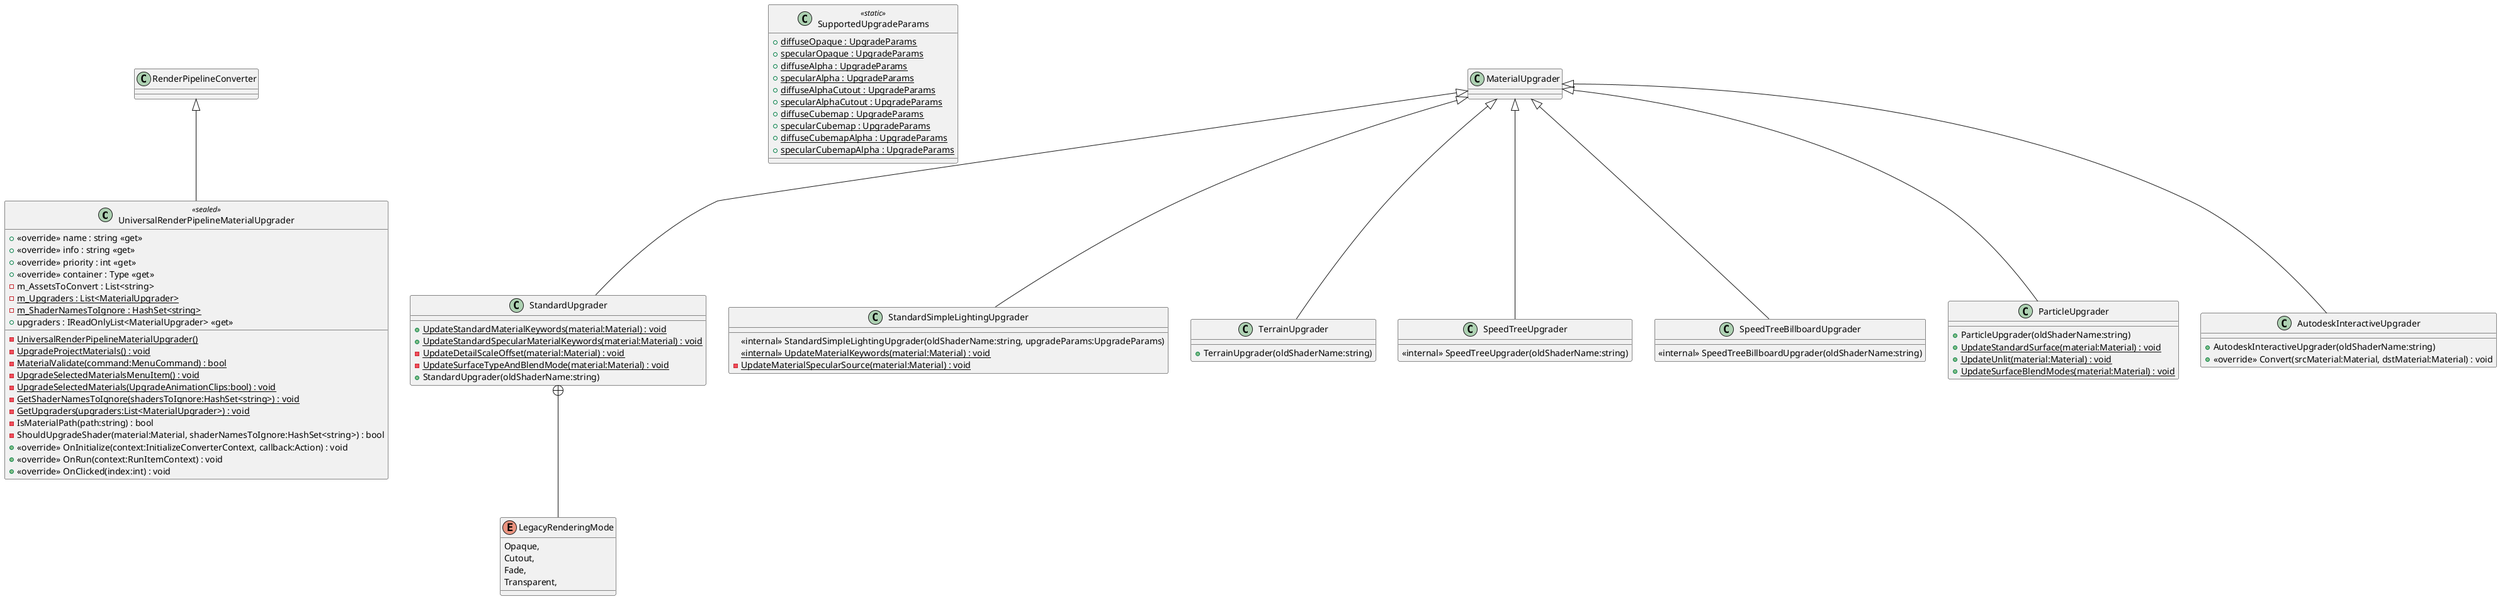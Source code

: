 @startuml
class UniversalRenderPipelineMaterialUpgrader <<sealed>> {
    + <<override>> name : string <<get>>
    + <<override>> info : string <<get>>
    + <<override>> priority : int <<get>>
    + <<override>> container : Type <<get>>
    - m_AssetsToConvert : List<string>
    {static} - m_Upgraders : List<MaterialUpgrader>
    - {static} m_ShaderNamesToIgnore : HashSet<string>
    + upgraders : IReadOnlyList<MaterialUpgrader> <<get>>
    {static} - UniversalRenderPipelineMaterialUpgrader()
    - {static} UpgradeProjectMaterials() : void
    {static} - MaterialValidate(command:MenuCommand) : bool
    - {static} UpgradeSelectedMaterialsMenuItem() : void
    - {static} UpgradeSelectedMaterials(UpgradeAnimationClips:bool) : void
    - {static} GetShaderNamesToIgnore(shadersToIgnore:HashSet<string>) : void
    - {static} GetUpgraders(upgraders:List<MaterialUpgrader>) : void
    - IsMaterialPath(path:string) : bool
    - ShouldUpgradeShader(material:Material, shaderNamesToIgnore:HashSet<string>) : bool
    + <<override>> OnInitialize(context:InitializeConverterContext, callback:Action) : void
    + <<override>> OnRun(context:RunItemContext) : void
    + <<override>> OnClicked(index:int) : void
}
class SupportedUpgradeParams <<static>> {
    + {static} diffuseOpaque : UpgradeParams
    + {static} specularOpaque : UpgradeParams
    + {static} diffuseAlpha : UpgradeParams
    + {static} specularAlpha : UpgradeParams
    + {static} diffuseAlphaCutout : UpgradeParams
    + {static} specularAlphaCutout : UpgradeParams
    + {static} diffuseCubemap : UpgradeParams
    + {static} specularCubemap : UpgradeParams
    + {static} diffuseCubemapAlpha : UpgradeParams
    + {static} specularCubemapAlpha : UpgradeParams
}
class StandardUpgrader {
    + {static} UpdateStandardMaterialKeywords(material:Material) : void
    + {static} UpdateStandardSpecularMaterialKeywords(material:Material) : void
    {static} - UpdateDetailScaleOffset(material:Material) : void
    {static} - UpdateSurfaceTypeAndBlendMode(material:Material) : void
    + StandardUpgrader(oldShaderName:string)
}
class StandardSimpleLightingUpgrader {
    <<internal>> StandardSimpleLightingUpgrader(oldShaderName:string, upgradeParams:UpgradeParams)
    <<internal>> {static} UpdateMaterialKeywords(material:Material) : void
    - {static} UpdateMaterialSpecularSource(material:Material) : void
}
class TerrainUpgrader {
    + TerrainUpgrader(oldShaderName:string)
}
class SpeedTreeUpgrader {
    <<internal>> SpeedTreeUpgrader(oldShaderName:string)
}
class SpeedTreeBillboardUpgrader {
    <<internal>> SpeedTreeBillboardUpgrader(oldShaderName:string)
}
class ParticleUpgrader {
    + ParticleUpgrader(oldShaderName:string)
    + {static} UpdateStandardSurface(material:Material) : void
    + {static} UpdateUnlit(material:Material) : void
    + {static} UpdateSurfaceBlendModes(material:Material) : void
}
class AutodeskInteractiveUpgrader {
    + AutodeskInteractiveUpgrader(oldShaderName:string)
    + <<override>> Convert(srcMaterial:Material, dstMaterial:Material) : void
}
enum LegacyRenderingMode {
    Opaque,
    Cutout,
    Fade,
    Transparent,
}
RenderPipelineConverter <|-- UniversalRenderPipelineMaterialUpgrader
MaterialUpgrader <|-- StandardUpgrader
MaterialUpgrader <|-- StandardSimpleLightingUpgrader
MaterialUpgrader <|-- TerrainUpgrader
MaterialUpgrader <|-- SpeedTreeUpgrader
MaterialUpgrader <|-- SpeedTreeBillboardUpgrader
MaterialUpgrader <|-- ParticleUpgrader
MaterialUpgrader <|-- AutodeskInteractiveUpgrader
StandardUpgrader +-- LegacyRenderingMode
@enduml
